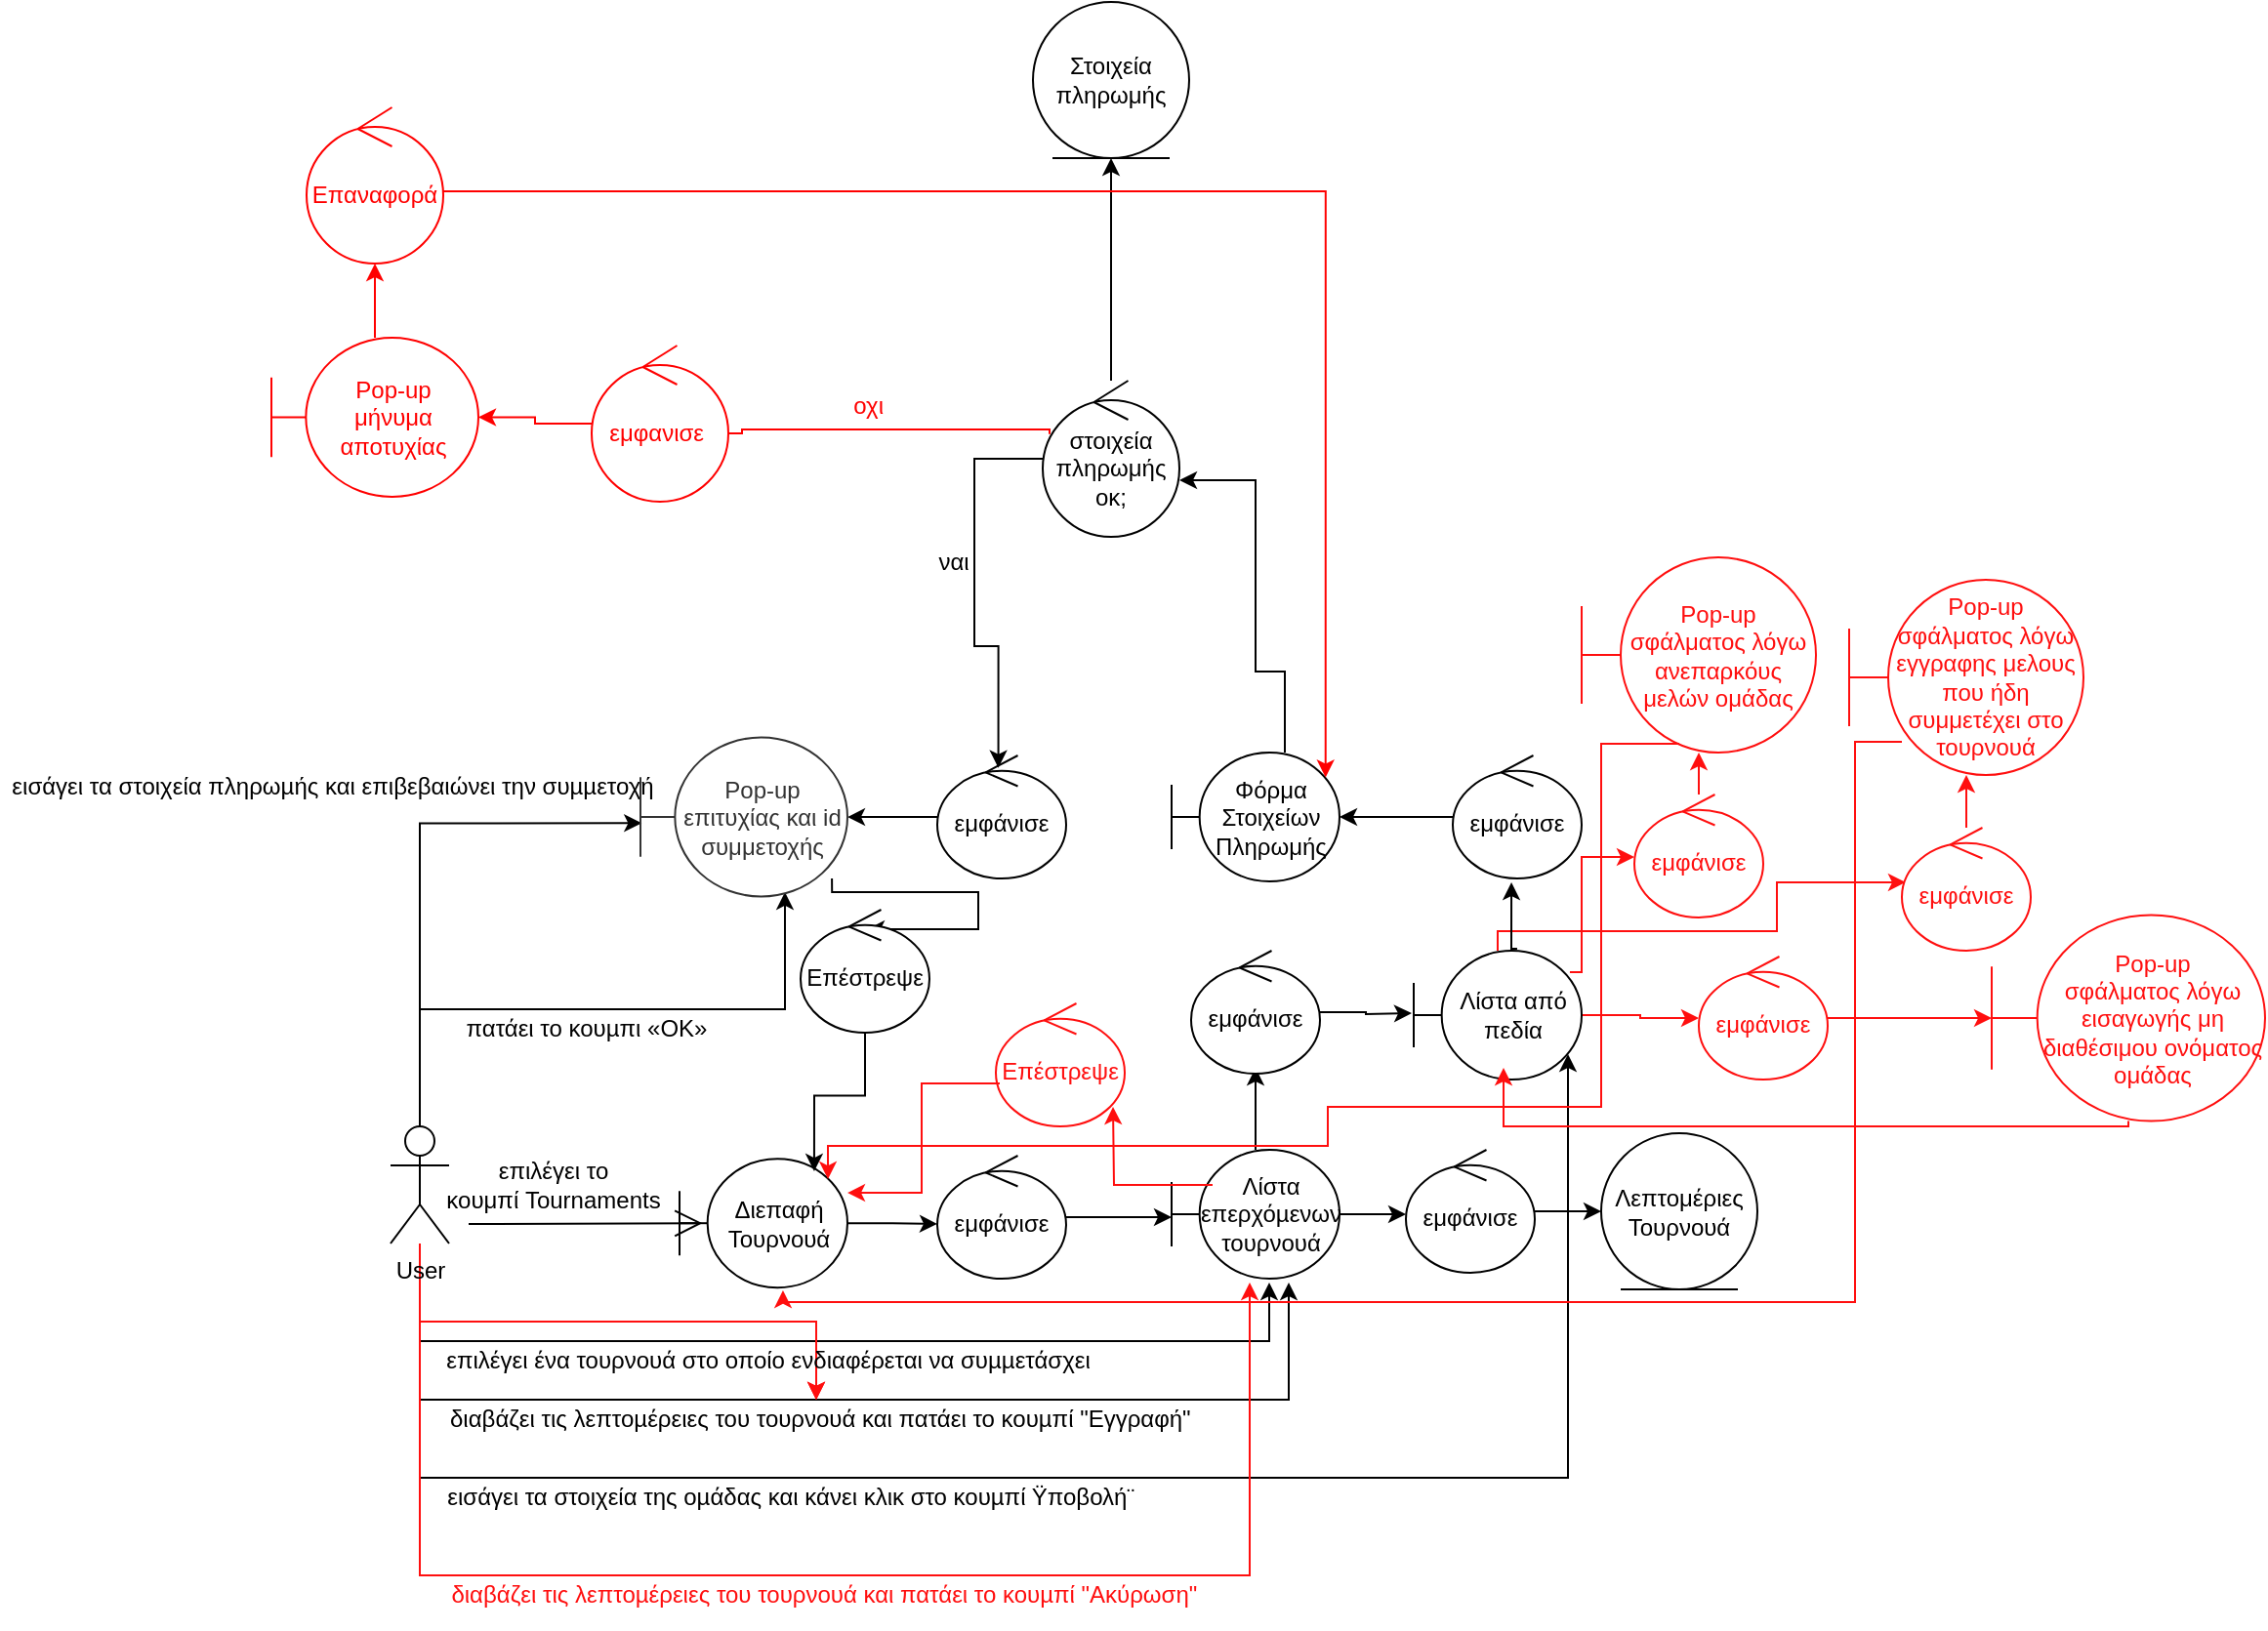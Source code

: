 <mxfile version="21.2.1" type="device">
  <diagram id="nJm7N5nxG6sHzpshrbQ5" name="Page-1">
    <mxGraphModel dx="2555" dy="2058" grid="0" gridSize="10" guides="1" tooltips="1" connect="1" arrows="1" fold="1" page="1" pageScale="1" pageWidth="827" pageHeight="1169" math="0" shadow="0">
      <root>
        <mxCell id="0" />
        <mxCell id="1" parent="0" />
        <mxCell id="sIU-Sq3f5BY_8KRouL4F-16" style="edgeStyle=orthogonalEdgeStyle;rounded=0;orthogonalLoop=1;jettySize=auto;html=1;" parent="1" source="sIU-Sq3f5BY_8KRouL4F-1" edge="1">
          <mxGeometry relative="1" as="geometry">
            <mxPoint x="530" y="360" as="targetPoint" />
            <Array as="points">
              <mxPoint x="95" y="390" />
              <mxPoint x="530" y="390" />
            </Array>
          </mxGeometry>
        </mxCell>
        <mxCell id="sIU-Sq3f5BY_8KRouL4F-22" style="edgeStyle=orthogonalEdgeStyle;rounded=0;orthogonalLoop=1;jettySize=auto;html=1;" parent="1" source="sIU-Sq3f5BY_8KRouL4F-1" edge="1">
          <mxGeometry relative="1" as="geometry">
            <mxPoint x="540" y="360" as="targetPoint" />
            <Array as="points">
              <mxPoint x="95" y="420" />
              <mxPoint x="540" y="420" />
            </Array>
          </mxGeometry>
        </mxCell>
        <mxCell id="sIU-Sq3f5BY_8KRouL4F-34" style="edgeStyle=orthogonalEdgeStyle;rounded=0;orthogonalLoop=1;jettySize=auto;html=1;entryX=0.93;entryY=0.803;entryDx=0;entryDy=0;entryPerimeter=0;" parent="1" source="sIU-Sq3f5BY_8KRouL4F-1" target="sIU-Sq3f5BY_8KRouL4F-44" edge="1">
          <mxGeometry relative="1" as="geometry">
            <mxPoint x="550" y="360" as="targetPoint" />
            <Array as="points">
              <mxPoint x="95" y="460" />
              <mxPoint x="683" y="460" />
            </Array>
          </mxGeometry>
        </mxCell>
        <mxCell id="sIU-Sq3f5BY_8KRouL4F-49" style="edgeStyle=orthogonalEdgeStyle;rounded=0;orthogonalLoop=1;jettySize=auto;html=1;entryX=0.006;entryY=0.539;entryDx=0;entryDy=0;entryPerimeter=0;" parent="1" source="sIU-Sq3f5BY_8KRouL4F-1" target="sIU-Sq3f5BY_8KRouL4F-54" edge="1">
          <mxGeometry relative="1" as="geometry">
            <Array as="points">
              <mxPoint x="95" y="125" />
            </Array>
            <mxPoint x="87" y="-31" as="targetPoint" />
          </mxGeometry>
        </mxCell>
        <mxCell id="sIU-Sq3f5BY_8KRouL4F-56" style="edgeStyle=orthogonalEdgeStyle;rounded=0;orthogonalLoop=1;jettySize=auto;html=1;entryX=0.698;entryY=0.972;entryDx=0;entryDy=0;entryPerimeter=0;" parent="1" source="sIU-Sq3f5BY_8KRouL4F-1" target="sIU-Sq3f5BY_8KRouL4F-54" edge="1">
          <mxGeometry relative="1" as="geometry">
            <Array as="points">
              <mxPoint x="95" y="220" />
              <mxPoint x="282" y="220" />
            </Array>
          </mxGeometry>
        </mxCell>
        <mxCell id="sIU-Sq3f5BY_8KRouL4F-64" style="edgeStyle=orthogonalEdgeStyle;rounded=0;orthogonalLoop=1;jettySize=auto;html=1;strokeColor=#FF0F0F;" parent="1" source="sIU-Sq3f5BY_8KRouL4F-1" edge="1">
          <mxGeometry relative="1" as="geometry">
            <mxPoint x="520" y="360" as="targetPoint" />
            <Array as="points">
              <mxPoint x="95" y="510" />
              <mxPoint x="520" y="510" />
            </Array>
          </mxGeometry>
        </mxCell>
        <mxCell id="sIU-Sq3f5BY_8KRouL4F-88" value="" style="edgeStyle=orthogonalEdgeStyle;rounded=0;orthogonalLoop=1;jettySize=auto;html=1;fontColor=#FF0F0F;strokeColor=#FF0F0F;" parent="1" source="sIU-Sq3f5BY_8KRouL4F-1" target="sIU-Sq3f5BY_8KRouL4F-23" edge="1">
          <mxGeometry relative="1" as="geometry" />
        </mxCell>
        <mxCell id="sIU-Sq3f5BY_8KRouL4F-89" value="" style="edgeStyle=orthogonalEdgeStyle;rounded=0;orthogonalLoop=1;jettySize=auto;html=1;fontColor=#FF0F0F;strokeColor=#FF0F0F;" parent="1" source="sIU-Sq3f5BY_8KRouL4F-1" target="sIU-Sq3f5BY_8KRouL4F-23" edge="1">
          <mxGeometry relative="1" as="geometry" />
        </mxCell>
        <mxCell id="sIU-Sq3f5BY_8KRouL4F-90" value="" style="edgeStyle=orthogonalEdgeStyle;rounded=0;orthogonalLoop=1;jettySize=auto;html=1;fontColor=#FF0F0F;strokeColor=#FF0F0F;" parent="1" source="sIU-Sq3f5BY_8KRouL4F-1" target="sIU-Sq3f5BY_8KRouL4F-23" edge="1">
          <mxGeometry relative="1" as="geometry" />
        </mxCell>
        <mxCell id="sIU-Sq3f5BY_8KRouL4F-1" value="User&lt;br&gt;" style="shape=umlActor;verticalLabelPosition=bottom;verticalAlign=top;html=1;" parent="1" vertex="1">
          <mxGeometry x="80" y="280" width="30" height="60" as="geometry" />
        </mxCell>
        <mxCell id="sIU-Sq3f5BY_8KRouL4F-4" style="edgeStyle=orthogonalEdgeStyle;rounded=0;orthogonalLoop=1;jettySize=auto;html=1;" parent="1" source="sIU-Sq3f5BY_8KRouL4F-5" edge="1">
          <mxGeometry relative="1" as="geometry">
            <mxPoint x="360" y="330" as="targetPoint" />
          </mxGeometry>
        </mxCell>
        <mxCell id="sIU-Sq3f5BY_8KRouL4F-5" value="Διεπαφή Τουρνουά" style="shape=umlBoundary;whiteSpace=wrap;html=1;" parent="1" vertex="1">
          <mxGeometry x="228" y="296.6" width="86" height="66" as="geometry" />
        </mxCell>
        <mxCell id="sIU-Sq3f5BY_8KRouL4F-6" value="" style="endArrow=open;endFill=1;endSize=12;html=1;rounded=0;entryX=0.136;entryY=0.5;entryDx=0;entryDy=0;entryPerimeter=0;" parent="1" target="sIU-Sq3f5BY_8KRouL4F-5" edge="1">
          <mxGeometry width="160" relative="1" as="geometry">
            <mxPoint x="120" y="330" as="sourcePoint" />
            <mxPoint x="227" y="329.26" as="targetPoint" />
          </mxGeometry>
        </mxCell>
        <mxCell id="sIU-Sq3f5BY_8KRouL4F-7" value="επιλέγει το &lt;br&gt;κουμπί Tournaments" style="text;html=1;align=center;verticalAlign=middle;resizable=0;points=[];autosize=1;strokeColor=none;fillColor=none;" parent="1" vertex="1">
          <mxGeometry x="98" y="295" width="130" height="30" as="geometry" />
        </mxCell>
        <mxCell id="sIU-Sq3f5BY_8KRouL4F-18" style="edgeStyle=orthogonalEdgeStyle;rounded=0;orthogonalLoop=1;jettySize=auto;html=1;" parent="1" source="sIU-Sq3f5BY_8KRouL4F-11" edge="1">
          <mxGeometry relative="1" as="geometry">
            <mxPoint x="600" y="325" as="targetPoint" />
          </mxGeometry>
        </mxCell>
        <mxCell id="sIU-Sq3f5BY_8KRouL4F-28" style="edgeStyle=orthogonalEdgeStyle;rounded=0;orthogonalLoop=1;jettySize=auto;html=1;" parent="1" source="sIU-Sq3f5BY_8KRouL4F-11" edge="1">
          <mxGeometry relative="1" as="geometry">
            <mxPoint x="523" y="250" as="targetPoint" />
          </mxGeometry>
        </mxCell>
        <mxCell id="sIU-Sq3f5BY_8KRouL4F-11" value="Λίστα επερχόµενων τουρνουά" style="shape=umlBoundary;whiteSpace=wrap;html=1;" parent="1" vertex="1">
          <mxGeometry x="480" y="292" width="86" height="66" as="geometry" />
        </mxCell>
        <mxCell id="sIU-Sq3f5BY_8KRouL4F-14" style="edgeStyle=orthogonalEdgeStyle;rounded=0;orthogonalLoop=1;jettySize=auto;html=1;" parent="1" source="sIU-Sq3f5BY_8KRouL4F-13" edge="1">
          <mxGeometry relative="1" as="geometry">
            <mxPoint x="480" y="326.5" as="targetPoint" />
          </mxGeometry>
        </mxCell>
        <mxCell id="sIU-Sq3f5BY_8KRouL4F-13" value="εμφάνισε" style="ellipse;shape=umlControl;whiteSpace=wrap;html=1;" parent="1" vertex="1">
          <mxGeometry x="360" y="295" width="66" height="63" as="geometry" />
        </mxCell>
        <mxCell id="sIU-Sq3f5BY_8KRouL4F-17" value="επιλέγει ένα τουρνουά στο οποίο ενδιαφέρεται να συµµετάσχει" style="text;html=1;align=center;verticalAlign=middle;resizable=0;points=[];autosize=1;strokeColor=none;fillColor=none;" parent="1" vertex="1">
          <mxGeometry x="98" y="390" width="350" height="20" as="geometry" />
        </mxCell>
        <mxCell id="sIU-Sq3f5BY_8KRouL4F-20" style="edgeStyle=orthogonalEdgeStyle;rounded=0;orthogonalLoop=1;jettySize=auto;html=1;" parent="1" source="sIU-Sq3f5BY_8KRouL4F-19" target="sIU-Sq3f5BY_8KRouL4F-21" edge="1">
          <mxGeometry relative="1" as="geometry">
            <mxPoint x="720" y="323.5" as="targetPoint" />
          </mxGeometry>
        </mxCell>
        <mxCell id="sIU-Sq3f5BY_8KRouL4F-19" value="εμφάνισε" style="ellipse;shape=umlControl;whiteSpace=wrap;html=1;" parent="1" vertex="1">
          <mxGeometry x="600" y="292" width="66" height="63" as="geometry" />
        </mxCell>
        <mxCell id="sIU-Sq3f5BY_8KRouL4F-21" value="Λεπτομέριες Τουρνουά" style="ellipse;shape=umlEntity;whiteSpace=wrap;html=1;" parent="1" vertex="1">
          <mxGeometry x="700" y="283.5" width="80" height="80" as="geometry" />
        </mxCell>
        <mxCell id="sIU-Sq3f5BY_8KRouL4F-23" value="&amp;nbsp;διαβάζει τις λεπτοµέρειες του τουρνουά και πατάει το κουµπί &quot;Εγγραφή&quot;" style="text;html=1;align=center;verticalAlign=middle;resizable=0;points=[];autosize=1;strokeColor=none;fillColor=none;" parent="1" vertex="1">
          <mxGeometry x="98" y="420" width="400" height="20" as="geometry" />
        </mxCell>
        <mxCell id="sIU-Sq3f5BY_8KRouL4F-31" style="edgeStyle=orthogonalEdgeStyle;rounded=0;orthogonalLoop=1;jettySize=auto;html=1;entryX=0.151;entryY=0.53;entryDx=0;entryDy=0;entryPerimeter=0;" parent="1" source="sIU-Sq3f5BY_8KRouL4F-29" edge="1">
          <mxGeometry relative="1" as="geometry">
            <mxPoint x="602.986" y="221.98" as="targetPoint" />
          </mxGeometry>
        </mxCell>
        <mxCell id="sIU-Sq3f5BY_8KRouL4F-29" value="εμφάνισε" style="ellipse;shape=umlControl;whiteSpace=wrap;html=1;" parent="1" vertex="1">
          <mxGeometry x="490" y="190" width="66" height="63" as="geometry" />
        </mxCell>
        <mxCell id="sIU-Sq3f5BY_8KRouL4F-35" value="&amp;nbsp;εισάγει τα στοιχεία της οµάδας και κάνει κλικ στο κουµπί Ϋποβολή¨" style="text;html=1;align=center;verticalAlign=middle;resizable=0;points=[];autosize=1;strokeColor=none;fillColor=none;" parent="1" vertex="1">
          <mxGeometry x="98" y="460" width="370" height="20" as="geometry" />
        </mxCell>
        <mxCell id="sIU-Sq3f5BY_8KRouL4F-43" value="" style="edgeStyle=orthogonalEdgeStyle;rounded=0;orthogonalLoop=1;jettySize=auto;html=1;" parent="1" source="sIU-Sq3f5BY_8KRouL4F-41" target="sIU-Sq3f5BY_8KRouL4F-42" edge="1">
          <mxGeometry relative="1" as="geometry" />
        </mxCell>
        <mxCell id="sIU-Sq3f5BY_8KRouL4F-41" value="εμφάνισε" style="ellipse;shape=umlControl;whiteSpace=wrap;html=1;" parent="1" vertex="1">
          <mxGeometry x="624" y="90" width="66" height="63" as="geometry" />
        </mxCell>
        <mxCell id="sIU-Sq3f5BY_8KRouL4F-52" value="" style="edgeStyle=orthogonalEdgeStyle;rounded=0;orthogonalLoop=1;jettySize=auto;html=1;entryX=1;entryY=0.637;entryDx=0;entryDy=0;entryPerimeter=0;" parent="1" source="sIU-Sq3f5BY_8KRouL4F-42" target="ocUa9R98cOet7LG7X892-2" edge="1">
          <mxGeometry relative="1" as="geometry">
            <mxPoint x="431" y="45" as="targetPoint" />
            <Array as="points">
              <mxPoint x="538" y="47" />
              <mxPoint x="523" y="47" />
              <mxPoint x="523" y="-51" />
            </Array>
          </mxGeometry>
        </mxCell>
        <mxCell id="sIU-Sq3f5BY_8KRouL4F-42" value="Φόρμα Στοιχείων Πληρωμής" style="shape=umlBoundary;whiteSpace=wrap;html=1;" parent="1" vertex="1">
          <mxGeometry x="480" y="88.5" width="86" height="66" as="geometry" />
        </mxCell>
        <mxCell id="sIU-Sq3f5BY_8KRouL4F-70" value="" style="edgeStyle=orthogonalEdgeStyle;rounded=0;orthogonalLoop=1;jettySize=auto;html=1;fontColor=#FF0F0F;strokeColor=#FF0F0F;exitX=0.93;exitY=0.167;exitDx=0;exitDy=0;exitPerimeter=0;" parent="1" source="sIU-Sq3f5BY_8KRouL4F-44" target="sIU-Sq3f5BY_8KRouL4F-69" edge="1">
          <mxGeometry relative="1" as="geometry">
            <Array as="points">
              <mxPoint x="690" y="201" />
              <mxPoint x="690" y="142" />
            </Array>
          </mxGeometry>
        </mxCell>
        <mxCell id="sIU-Sq3f5BY_8KRouL4F-77" value="" style="edgeStyle=orthogonalEdgeStyle;rounded=0;orthogonalLoop=1;jettySize=auto;html=1;fontColor=#FF0F0F;strokeColor=#FF0F0F;entryX=0.03;entryY=0.444;entryDx=0;entryDy=0;entryPerimeter=0;" parent="1" source="sIU-Sq3f5BY_8KRouL4F-44" target="sIU-Sq3f5BY_8KRouL4F-76" edge="1">
          <mxGeometry relative="1" as="geometry">
            <mxPoint x="790" y="150" as="targetPoint" />
            <Array as="points">
              <mxPoint x="647" y="180" />
              <mxPoint x="790" y="180" />
              <mxPoint x="790" y="155" />
            </Array>
          </mxGeometry>
        </mxCell>
        <mxCell id="sIU-Sq3f5BY_8KRouL4F-82" value="" style="edgeStyle=orthogonalEdgeStyle;rounded=0;orthogonalLoop=1;jettySize=auto;html=1;fontColor=#FF0F0F;strokeColor=#FF0F0F;" parent="1" source="sIU-Sq3f5BY_8KRouL4F-44" target="sIU-Sq3f5BY_8KRouL4F-81" edge="1">
          <mxGeometry relative="1" as="geometry" />
        </mxCell>
        <mxCell id="sIU-Sq3f5BY_8KRouL4F-44" value="Λίστα από πεδία" style="shape=umlBoundary;whiteSpace=wrap;html=1;" parent="1" vertex="1">
          <mxGeometry x="604" y="190" width="86" height="66" as="geometry" />
        </mxCell>
        <mxCell id="sIU-Sq3f5BY_8KRouL4F-47" style="edgeStyle=orthogonalEdgeStyle;rounded=0;orthogonalLoop=1;jettySize=auto;html=1;entryX=0.455;entryY=1.032;entryDx=0;entryDy=0;entryPerimeter=0;exitX=0.616;exitY=-0.015;exitDx=0;exitDy=0;exitPerimeter=0;" parent="1" source="sIU-Sq3f5BY_8KRouL4F-44" target="sIU-Sq3f5BY_8KRouL4F-41" edge="1">
          <mxGeometry relative="1" as="geometry">
            <mxPoint x="660" y="200" as="sourcePoint" />
            <mxPoint x="612.986" y="231.98" as="targetPoint" />
          </mxGeometry>
        </mxCell>
        <mxCell id="sIU-Sq3f5BY_8KRouL4F-50" value=" εισάγει τα στοιχεία πληρωµής και επιβεβαιώνει την συµµετοχή" style="text;html=1;align=center;verticalAlign=middle;resizable=0;points=[];autosize=1;strokeColor=none;fillColor=none;" parent="1" vertex="1">
          <mxGeometry x="-120" y="96" width="340" height="20" as="geometry" />
        </mxCell>
        <mxCell id="sIU-Sq3f5BY_8KRouL4F-55" value="" style="edgeStyle=orthogonalEdgeStyle;rounded=0;orthogonalLoop=1;jettySize=auto;html=1;" parent="1" source="sIU-Sq3f5BY_8KRouL4F-51" target="sIU-Sq3f5BY_8KRouL4F-54" edge="1">
          <mxGeometry relative="1" as="geometry" />
        </mxCell>
        <mxCell id="sIU-Sq3f5BY_8KRouL4F-51" value="εμφάνισε" style="ellipse;shape=umlControl;whiteSpace=wrap;html=1;" parent="1" vertex="1">
          <mxGeometry x="360" y="90" width="66" height="63" as="geometry" />
        </mxCell>
        <mxCell id="sIU-Sq3f5BY_8KRouL4F-62" style="edgeStyle=orthogonalEdgeStyle;rounded=0;orthogonalLoop=1;jettySize=auto;html=1;exitX=0.925;exitY=0.887;exitDx=0;exitDy=0;exitPerimeter=0;entryX=0.515;entryY=0.159;entryDx=0;entryDy=0;entryPerimeter=0;" parent="1" source="sIU-Sq3f5BY_8KRouL4F-54" target="sIU-Sq3f5BY_8KRouL4F-59" edge="1">
          <mxGeometry relative="1" as="geometry">
            <Array as="points">
              <mxPoint x="306" y="160" />
              <mxPoint x="381" y="160" />
            </Array>
          </mxGeometry>
        </mxCell>
        <mxCell id="sIU-Sq3f5BY_8KRouL4F-54" value="&lt;font color=&quot;#333333&quot;&gt;Pop-up&lt;br&gt;επιτυχίας και id συμμετοχής&lt;br&gt;&lt;/font&gt;" style="shape=umlBoundary;whiteSpace=wrap;html=1;strokeColor=#333333;" parent="1" vertex="1">
          <mxGeometry x="208" y="80.75" width="106" height="81.5" as="geometry" />
        </mxCell>
        <mxCell id="sIU-Sq3f5BY_8KRouL4F-57" value="πατάει το κουµπι «ΟΚ»" style="text;html=1;align=center;verticalAlign=middle;resizable=0;points=[];autosize=1;strokeColor=none;fillColor=none;" parent="1" vertex="1">
          <mxGeometry x="110" y="220" width="140" height="20" as="geometry" />
        </mxCell>
        <mxCell id="sIU-Sq3f5BY_8KRouL4F-60" style="edgeStyle=orthogonalEdgeStyle;rounded=0;orthogonalLoop=1;jettySize=auto;html=1;entryX=0.802;entryY=0.097;entryDx=0;entryDy=0;entryPerimeter=0;" parent="1" source="sIU-Sq3f5BY_8KRouL4F-59" target="sIU-Sq3f5BY_8KRouL4F-5" edge="1">
          <mxGeometry relative="1" as="geometry" />
        </mxCell>
        <mxCell id="sIU-Sq3f5BY_8KRouL4F-59" value="Επέστρεψε" style="ellipse;shape=umlControl;whiteSpace=wrap;html=1;" parent="1" vertex="1">
          <mxGeometry x="290" y="169" width="66" height="63" as="geometry" />
        </mxCell>
        <mxCell id="sIU-Sq3f5BY_8KRouL4F-65" value="&lt;font color=&quot;#ff0f0f&quot;&gt;&amp;nbsp;διαβάζει τις λεπτοµέρειες του τουρνουά και πατάει το κουµπί &quot;Ακύρωση&quot;&lt;/font&gt;" style="text;html=1;align=center;verticalAlign=middle;resizable=0;points=[];autosize=1;strokeColor=none;fillColor=none;shadow=1;" parent="1" vertex="1">
          <mxGeometry x="100" y="510" width="400" height="20" as="geometry" />
        </mxCell>
        <mxCell id="sIU-Sq3f5BY_8KRouL4F-66" value="&lt;font color=&quot;#ff0f0f&quot;&gt;Επέστρεψε&lt;/font&gt;" style="ellipse;shape=umlControl;whiteSpace=wrap;html=1;strokeColor=#FF0F0F;" parent="1" vertex="1">
          <mxGeometry x="390" y="217" width="66" height="63" as="geometry" />
        </mxCell>
        <mxCell id="sIU-Sq3f5BY_8KRouL4F-67" style="edgeStyle=orthogonalEdgeStyle;rounded=0;orthogonalLoop=1;jettySize=auto;html=1;exitX=0.244;exitY=0.273;exitDx=0;exitDy=0;exitPerimeter=0;strokeColor=#FF0F0F;" parent="1" source="sIU-Sq3f5BY_8KRouL4F-11" edge="1">
          <mxGeometry relative="1" as="geometry">
            <mxPoint x="490" y="290" as="sourcePoint" />
            <mxPoint x="450" y="270" as="targetPoint" />
          </mxGeometry>
        </mxCell>
        <mxCell id="sIU-Sq3f5BY_8KRouL4F-68" style="edgeStyle=orthogonalEdgeStyle;rounded=0;orthogonalLoop=1;jettySize=auto;html=1;entryX=1;entryY=0.264;entryDx=0;entryDy=0;entryPerimeter=0;exitX=0.03;exitY=0.651;exitDx=0;exitDy=0;exitPerimeter=0;strokeColor=#FF0F0F;" parent="1" source="sIU-Sq3f5BY_8KRouL4F-66" target="sIU-Sq3f5BY_8KRouL4F-5" edge="1">
          <mxGeometry relative="1" as="geometry">
            <mxPoint x="340" y="290" as="sourcePoint" />
            <mxPoint x="416.986" y="280.48" as="targetPoint" />
          </mxGeometry>
        </mxCell>
        <mxCell id="sIU-Sq3f5BY_8KRouL4F-72" value="" style="edgeStyle=orthogonalEdgeStyle;rounded=0;orthogonalLoop=1;jettySize=auto;html=1;fontColor=#FF0F0F;strokeColor=#FF0F0F;" parent="1" source="sIU-Sq3f5BY_8KRouL4F-69" target="sIU-Sq3f5BY_8KRouL4F-71" edge="1">
          <mxGeometry relative="1" as="geometry" />
        </mxCell>
        <mxCell id="sIU-Sq3f5BY_8KRouL4F-69" value="&lt;font color=&quot;#ff0f0f&quot;&gt;εμφάνισε&lt;/font&gt;" style="ellipse;shape=umlControl;whiteSpace=wrap;html=1;strokeColor=#FF0F0F;" parent="1" vertex="1">
          <mxGeometry x="717" y="110" width="66" height="63" as="geometry" />
        </mxCell>
        <mxCell id="sIU-Sq3f5BY_8KRouL4F-71" value="&lt;font color=&quot;#ff0f0f&quot;&gt;Pop-up&lt;br&gt;σφάλματος λόγω ανεπαρκόυς μελών ομάδας&lt;/font&gt;" style="shape=umlBoundary;whiteSpace=wrap;html=1;strokeColor=#FF0F0F;" parent="1" vertex="1">
          <mxGeometry x="690" y="-11.5" width="120" height="100" as="geometry" />
        </mxCell>
        <mxCell id="sIU-Sq3f5BY_8KRouL4F-73" value="" style="edgeStyle=orthogonalEdgeStyle;rounded=0;orthogonalLoop=1;jettySize=auto;html=1;entryX=0.884;entryY=0.158;entryDx=0;entryDy=0;entryPerimeter=0;strokeColor=#FF0F0F;" parent="1" target="sIU-Sq3f5BY_8KRouL4F-5" edge="1">
          <mxGeometry relative="1" as="geometry">
            <mxPoint x="740" y="84" as="sourcePoint" />
            <mxPoint x="376" y="210" as="targetPoint" />
            <Array as="points">
              <mxPoint x="700" y="84" />
              <mxPoint x="700" y="270" />
              <mxPoint x="560" y="270" />
              <mxPoint x="560" y="290" />
              <mxPoint x="304" y="290" />
            </Array>
          </mxGeometry>
        </mxCell>
        <mxCell id="sIU-Sq3f5BY_8KRouL4F-79" value="" style="edgeStyle=orthogonalEdgeStyle;rounded=0;orthogonalLoop=1;jettySize=auto;html=1;fontColor=#FF0F0F;strokeColor=#FF0F0F;" parent="1" source="sIU-Sq3f5BY_8KRouL4F-76" target="sIU-Sq3f5BY_8KRouL4F-78" edge="1">
          <mxGeometry relative="1" as="geometry" />
        </mxCell>
        <mxCell id="sIU-Sq3f5BY_8KRouL4F-76" value="&lt;font color=&quot;#ff0f0f&quot;&gt;εμφάνισε&lt;/font&gt;" style="ellipse;shape=umlControl;whiteSpace=wrap;html=1;strokeColor=#FF0F0F;" parent="1" vertex="1">
          <mxGeometry x="854" y="127" width="66" height="63" as="geometry" />
        </mxCell>
        <mxCell id="sIU-Sq3f5BY_8KRouL4F-80" style="edgeStyle=orthogonalEdgeStyle;rounded=0;orthogonalLoop=1;jettySize=auto;html=1;fontColor=#FF0F0F;strokeColor=#FF0F0F;entryX=0.616;entryY=1.021;entryDx=0;entryDy=0;entryPerimeter=0;exitX=0.225;exitY=0.83;exitDx=0;exitDy=0;exitPerimeter=0;" parent="1" source="sIU-Sq3f5BY_8KRouL4F-78" target="sIU-Sq3f5BY_8KRouL4F-5" edge="1">
          <mxGeometry relative="1" as="geometry">
            <mxPoint x="280" y="370" as="targetPoint" />
            <Array as="points">
              <mxPoint x="830" y="83" />
              <mxPoint x="830" y="370" />
              <mxPoint x="281" y="370" />
            </Array>
          </mxGeometry>
        </mxCell>
        <mxCell id="sIU-Sq3f5BY_8KRouL4F-78" value="&lt;font color=&quot;#ff0f0f&quot;&gt;Pop-up&lt;br&gt;σφάλματος λόγω εγγραφης μελους που ήδη συμμετέχει στο τουρνουά&lt;/font&gt;" style="shape=umlBoundary;whiteSpace=wrap;html=1;strokeColor=#FF0F0F;" parent="1" vertex="1">
          <mxGeometry x="827" width="120" height="100" as="geometry" />
        </mxCell>
        <mxCell id="sIU-Sq3f5BY_8KRouL4F-85" value="" style="edgeStyle=orthogonalEdgeStyle;rounded=0;orthogonalLoop=1;jettySize=auto;html=1;fontColor=#FF0F0F;strokeColor=#FF0F0F;" parent="1" source="sIU-Sq3f5BY_8KRouL4F-81" target="sIU-Sq3f5BY_8KRouL4F-84" edge="1">
          <mxGeometry relative="1" as="geometry" />
        </mxCell>
        <mxCell id="sIU-Sq3f5BY_8KRouL4F-81" value="&lt;font color=&quot;#ff0f0f&quot;&gt;εμφάνισε&lt;/font&gt;" style="ellipse;shape=umlControl;whiteSpace=wrap;html=1;strokeColor=#FF0F0F;" parent="1" vertex="1">
          <mxGeometry x="750" y="193" width="66" height="63" as="geometry" />
        </mxCell>
        <mxCell id="sIU-Sq3f5BY_8KRouL4F-87" style="edgeStyle=orthogonalEdgeStyle;rounded=0;orthogonalLoop=1;jettySize=auto;html=1;fontColor=#FF0F0F;strokeColor=#FF0F0F;" parent="1" source="sIU-Sq3f5BY_8KRouL4F-84" edge="1">
          <mxGeometry relative="1" as="geometry">
            <mxPoint x="650" y="250" as="targetPoint" />
            <Array as="points">
              <mxPoint x="970" y="280" />
              <mxPoint x="650" y="280" />
            </Array>
          </mxGeometry>
        </mxCell>
        <mxCell id="sIU-Sq3f5BY_8KRouL4F-84" value="&lt;font color=&quot;#ff0f0f&quot;&gt;Pop-up&lt;br&gt;σφάλματος λόγω εισαγωγής μη διαθέσιμου ονόματος ομάδας&lt;/font&gt;" style="shape=umlBoundary;whiteSpace=wrap;html=1;strokeColor=#FF0F0F;" parent="1" vertex="1">
          <mxGeometry x="900" y="171.75" width="140" height="105.5" as="geometry" />
        </mxCell>
        <mxCell id="ocUa9R98cOet7LG7X892-3" style="edgeStyle=orthogonalEdgeStyle;rounded=0;orthogonalLoop=1;jettySize=auto;html=1;entryX=0.474;entryY=0.101;entryDx=0;entryDy=0;entryPerimeter=0;" edge="1" parent="1" source="ocUa9R98cOet7LG7X892-2" target="sIU-Sq3f5BY_8KRouL4F-51">
          <mxGeometry relative="1" as="geometry">
            <mxPoint x="318.172" y="-62" as="targetPoint" />
            <Array as="points">
              <mxPoint x="379" y="-62" />
              <mxPoint x="379" y="34" />
              <mxPoint x="391" y="34" />
            </Array>
          </mxGeometry>
        </mxCell>
        <mxCell id="ocUa9R98cOet7LG7X892-6" style="edgeStyle=orthogonalEdgeStyle;rounded=0;orthogonalLoop=1;jettySize=auto;html=1;exitX=0.05;exitY=0.342;exitDx=0;exitDy=0;exitPerimeter=0;strokeColor=#FF0000;" edge="1" parent="1" source="ocUa9R98cOet7LG7X892-2">
          <mxGeometry relative="1" as="geometry">
            <mxPoint x="244" y="-75" as="targetPoint" />
            <Array as="points">
              <mxPoint x="417" y="-77" />
              <mxPoint x="260" y="-77" />
            </Array>
          </mxGeometry>
        </mxCell>
        <mxCell id="ocUa9R98cOet7LG7X892-15" style="edgeStyle=orthogonalEdgeStyle;rounded=0;orthogonalLoop=1;jettySize=auto;html=1;" edge="1" parent="1" source="ocUa9R98cOet7LG7X892-2" target="ocUa9R98cOet7LG7X892-16">
          <mxGeometry relative="1" as="geometry">
            <mxPoint x="449" y="-254.667" as="targetPoint" />
          </mxGeometry>
        </mxCell>
        <mxCell id="ocUa9R98cOet7LG7X892-2" value="στοιχεία πληρωμής οκ;" style="ellipse;shape=umlControl;whiteSpace=wrap;html=1;" vertex="1" parent="1">
          <mxGeometry x="414" y="-102" width="70" height="80" as="geometry" />
        </mxCell>
        <mxCell id="ocUa9R98cOet7LG7X892-4" value="ναι&lt;br&gt;" style="text;html=1;align=center;verticalAlign=middle;resizable=0;points=[];autosize=1;strokeColor=none;fillColor=none;" vertex="1" parent="1">
          <mxGeometry x="351" y="-22" width="34" height="26" as="geometry" />
        </mxCell>
        <mxCell id="ocUa9R98cOet7LG7X892-7" value="&lt;font color=&quot;#ff0000&quot;&gt;οχι&amp;nbsp;&lt;/font&gt;" style="text;html=1;align=center;verticalAlign=middle;resizable=0;points=[];autosize=1;strokeColor=none;fillColor=none;" vertex="1" parent="1">
          <mxGeometry x="307" y="-102" width="37" height="26" as="geometry" />
        </mxCell>
        <mxCell id="ocUa9R98cOet7LG7X892-10" style="edgeStyle=orthogonalEdgeStyle;rounded=0;orthogonalLoop=1;jettySize=auto;html=1;strokeColor=#FF0000;" edge="1" parent="1" source="ocUa9R98cOet7LG7X892-8" target="ocUa9R98cOet7LG7X892-9">
          <mxGeometry relative="1" as="geometry" />
        </mxCell>
        <mxCell id="ocUa9R98cOet7LG7X892-8" value="&lt;font color=&quot;#ff0000&quot;&gt;εμφανισε&amp;nbsp;&lt;/font&gt;" style="ellipse;shape=umlControl;whiteSpace=wrap;html=1;strokeColor=#FF0000;" vertex="1" parent="1">
          <mxGeometry x="183" y="-120" width="70" height="80" as="geometry" />
        </mxCell>
        <mxCell id="ocUa9R98cOet7LG7X892-11" style="edgeStyle=orthogonalEdgeStyle;rounded=0;orthogonalLoop=1;jettySize=auto;html=1;strokeColor=#FF0000;" edge="1" parent="1" source="ocUa9R98cOet7LG7X892-9" target="ocUa9R98cOet7LG7X892-12">
          <mxGeometry relative="1" as="geometry">
            <mxPoint x="72" y="-266" as="targetPoint" />
          </mxGeometry>
        </mxCell>
        <mxCell id="ocUa9R98cOet7LG7X892-9" value="&lt;font color=&quot;#ff0000&quot;&gt;Pop-up&lt;br&gt;μήνυμα αποτυχίας&lt;/font&gt;" style="shape=umlBoundary;whiteSpace=wrap;html=1;strokeColor=#FF0000;" vertex="1" parent="1">
          <mxGeometry x="19" y="-124" width="106" height="81.5" as="geometry" />
        </mxCell>
        <mxCell id="ocUa9R98cOet7LG7X892-13" style="edgeStyle=orthogonalEdgeStyle;rounded=0;orthogonalLoop=1;jettySize=auto;html=1;entryX=0.917;entryY=0.193;entryDx=0;entryDy=0;entryPerimeter=0;strokeColor=#FF0000;" edge="1" parent="1" source="ocUa9R98cOet7LG7X892-12" target="sIU-Sq3f5BY_8KRouL4F-42">
          <mxGeometry relative="1" as="geometry">
            <Array as="points">
              <mxPoint x="559" y="-199" />
            </Array>
          </mxGeometry>
        </mxCell>
        <mxCell id="ocUa9R98cOet7LG7X892-12" value="&lt;font color=&quot;#ff0000&quot;&gt;Επαναφορά&lt;/font&gt;" style="ellipse;shape=umlControl;whiteSpace=wrap;html=1;strokeColor=#FF0000;" vertex="1" parent="1">
          <mxGeometry x="37" y="-242.0" width="70" height="80" as="geometry" />
        </mxCell>
        <mxCell id="ocUa9R98cOet7LG7X892-16" value="Στοιχεία πληρωμής" style="ellipse;shape=umlEntity;whiteSpace=wrap;html=1;" vertex="1" parent="1">
          <mxGeometry x="409" y="-295.997" width="80" height="80" as="geometry" />
        </mxCell>
      </root>
    </mxGraphModel>
  </diagram>
</mxfile>
